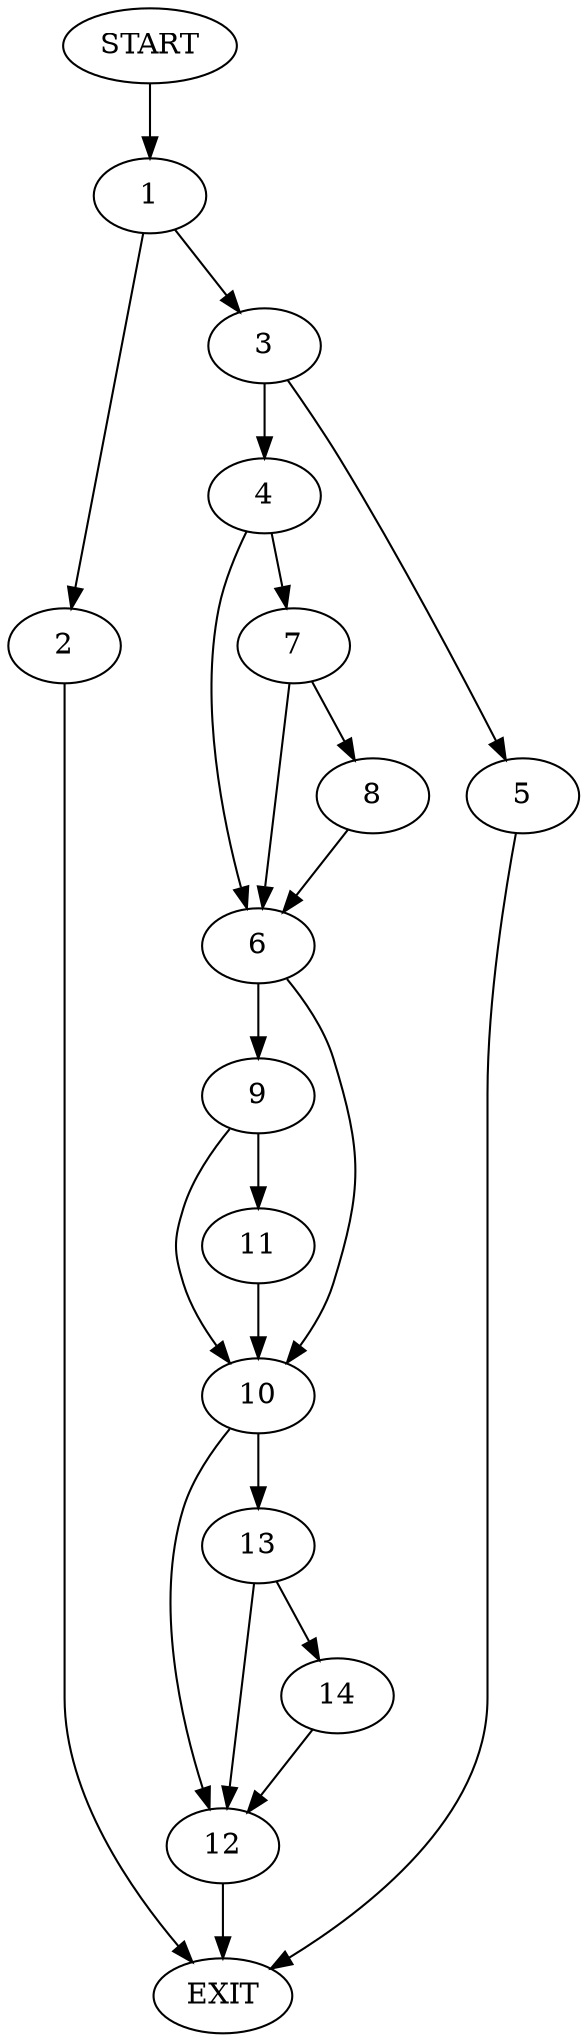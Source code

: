 digraph {
0 [label="START"]
15 [label="EXIT"]
0 -> 1
1 -> 2
1 -> 3
2 -> 15
3 -> 4
3 -> 5
4 -> 6
4 -> 7
5 -> 15
7 -> 6
7 -> 8
6 -> 9
6 -> 10
8 -> 6
9 -> 10
9 -> 11
10 -> 12
10 -> 13
11 -> 10
13 -> 12
13 -> 14
12 -> 15
14 -> 12
}

